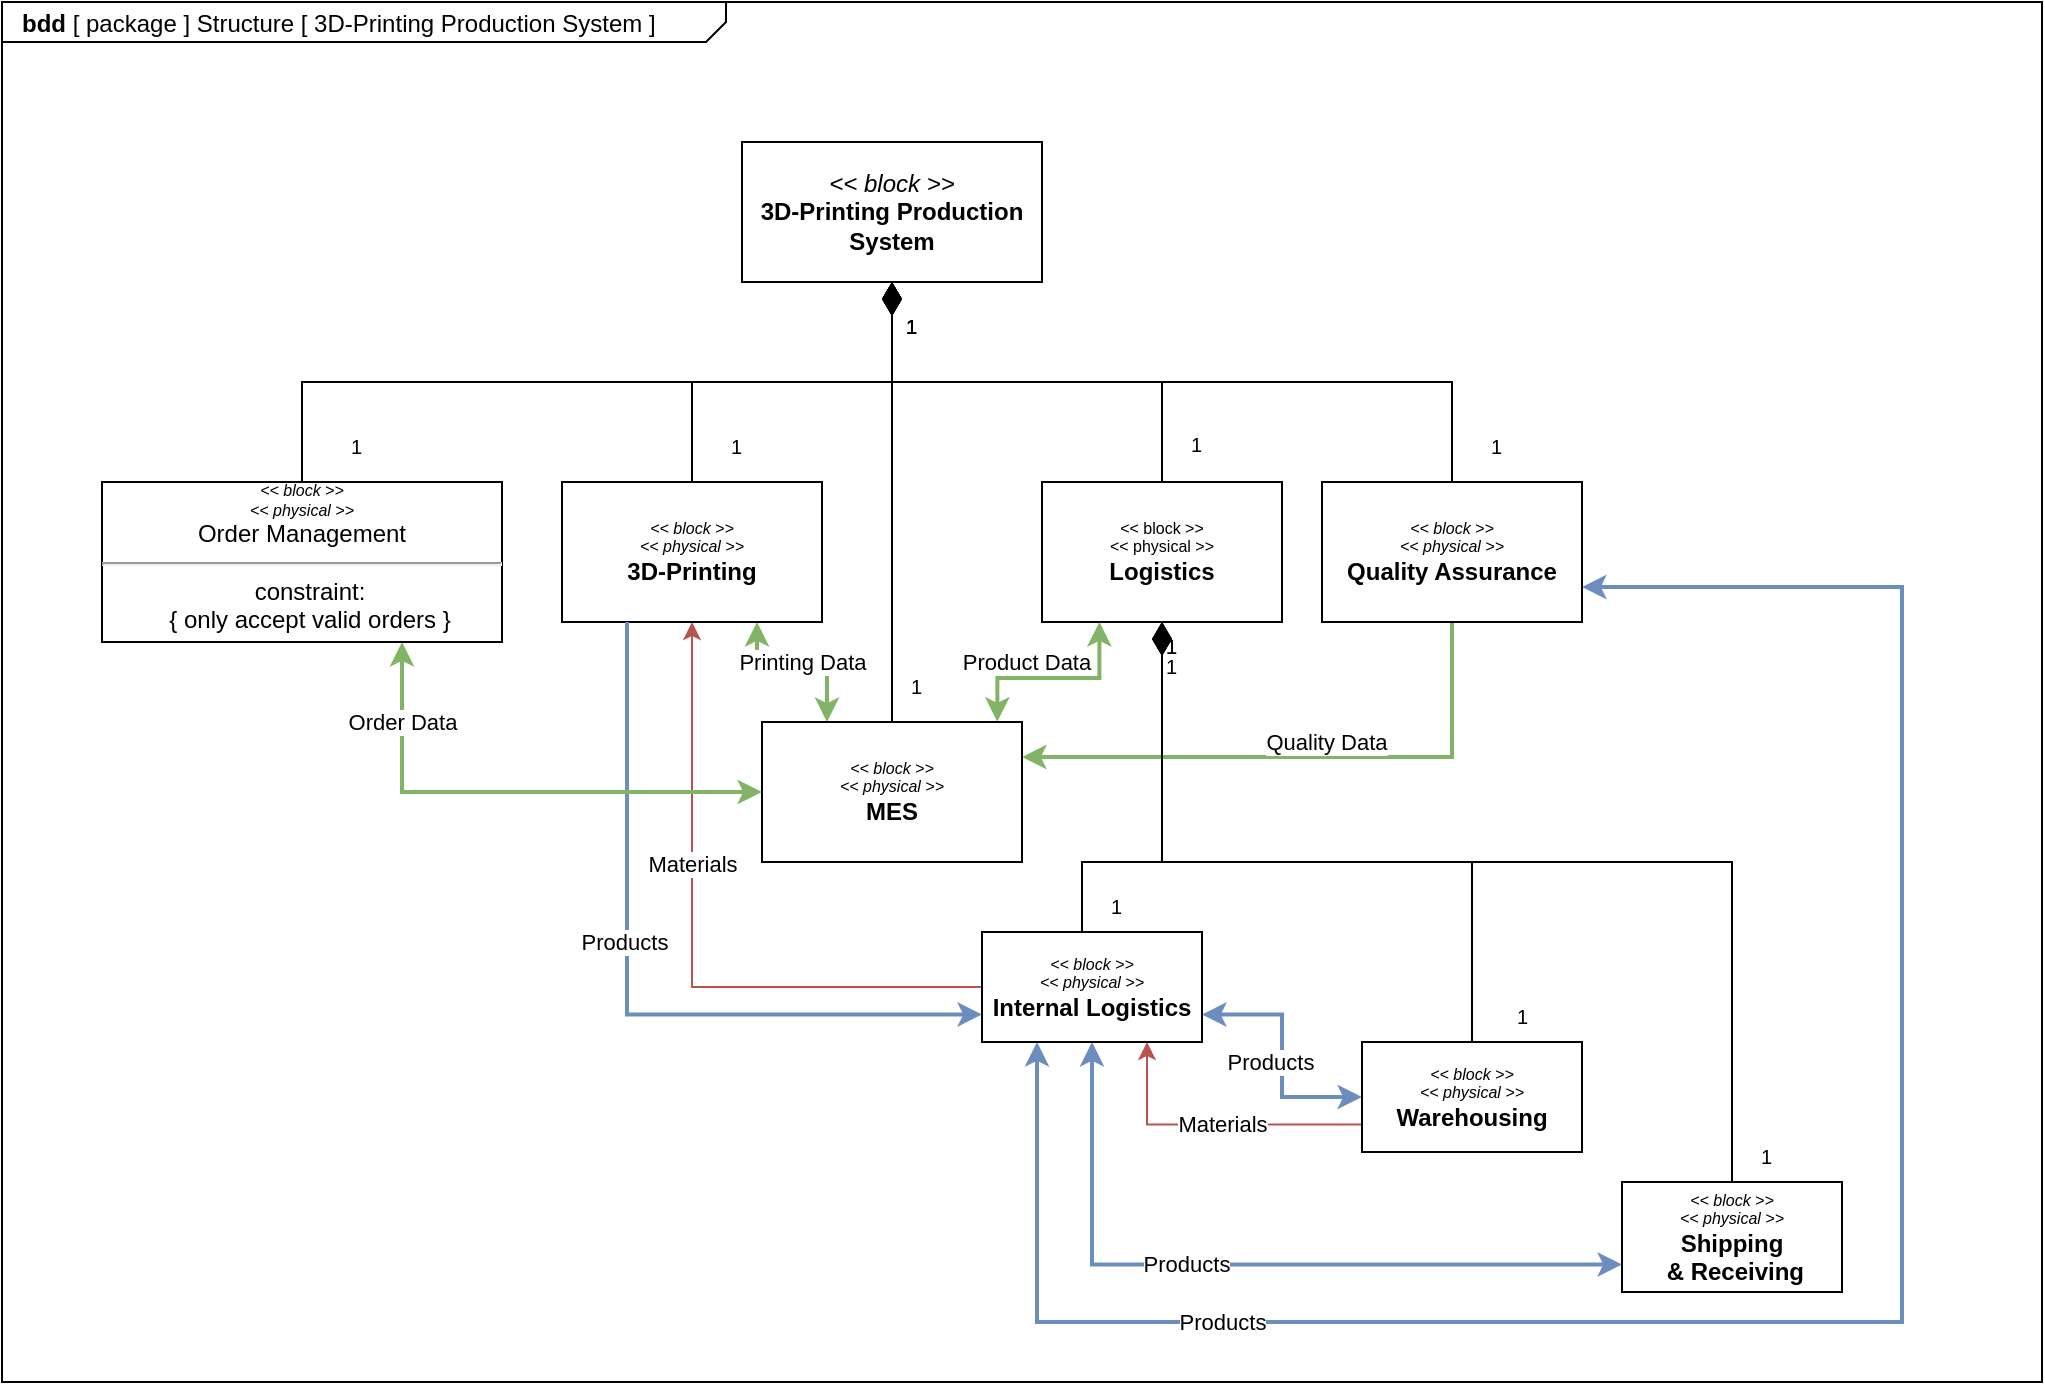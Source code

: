 <mxfile version="24.8.4">
  <diagram name="Seite-1" id="GFA_SByiZ649OcQAbFE9">
    <mxGraphModel dx="615" dy="401" grid="1" gridSize="10" guides="1" tooltips="1" connect="1" arrows="1" fold="1" page="1" pageScale="1" pageWidth="827" pageHeight="1169" math="0" shadow="0">
      <root>
        <mxCell id="0" />
        <mxCell id="1" parent="0" />
        <mxCell id="Q9ZKkBL_76BCk9_iBAh2-4" value="&lt;p style=&quot;margin:0px;margin-top:4px;margin-left:10px;text-align:left;&quot;&gt;&lt;b&gt;bdd &lt;/b&gt;[ package ] Structure [ 3D-Printing Production System ]&lt;/p&gt;" style="html=1;shape=mxgraph.sysml.package;labelX=362.47;align=left;spacingLeft=10;overflow=fill;recursiveResize=0;" parent="1" vertex="1">
          <mxGeometry x="20" y="50" width="1020" height="690" as="geometry" />
        </mxCell>
        <mxCell id="Q9ZKkBL_76BCk9_iBAh2-5" value="&lt;span style=&quot;font-weight: normal;&quot;&gt;&lt;i&gt;&amp;lt;&amp;lt; block &amp;gt;&amp;gt;&lt;/i&gt;&lt;/span&gt;&lt;br&gt;&lt;div&gt;3D-Printing Production System&lt;/div&gt;" style="strokeColor=inherit;fillColor=inherit;gradientColor=inherit;shape=rect;fontStyle=1;html=1;whiteSpace=wrap;align=center;" parent="Q9ZKkBL_76BCk9_iBAh2-4" vertex="1">
          <mxGeometry x="370" y="70" width="150" height="70" as="geometry" />
        </mxCell>
        <mxCell id="Q9ZKkBL_76BCk9_iBAh2-6" value="&lt;div style=&quot;font-size: 8px;&quot;&gt;&lt;span style=&quot;font-weight: normal;&quot;&gt;&amp;lt;&amp;lt; block &amp;gt;&amp;gt;&lt;/span&gt;&lt;/div&gt;&lt;div style=&quot;font-size: 8px;&quot;&gt;&lt;span style=&quot;font-weight: normal;&quot;&gt;&amp;lt;&amp;lt; physical &amp;gt;&amp;gt;&lt;br&gt;&lt;/span&gt;&lt;/div&gt;&lt;div&gt;Logistics&lt;br&gt;&lt;/div&gt;" style="strokeColor=inherit;fillColor=inherit;gradientColor=inherit;shape=rect;fontStyle=1;html=1;whiteSpace=wrap;align=center;" parent="Q9ZKkBL_76BCk9_iBAh2-4" vertex="1">
          <mxGeometry x="520" y="240" width="120" height="70" as="geometry" />
        </mxCell>
        <mxCell id="Q9ZKkBL_76BCk9_iBAh2-7" value="" style="strokeColor=inherit;fillColor=inherit;gradientColor=inherit;align=right;html=1;verticalAlign=bottom;endArrow=none;startArrow=diamondThin;startSize=14;startFill=1;edgeStyle=orthogonalEdgeStyle;endFill=0;labelBackgroundColor=none;rounded=0;" parent="Q9ZKkBL_76BCk9_iBAh2-4" source="Q9ZKkBL_76BCk9_iBAh2-5" target="Q9ZKkBL_76BCk9_iBAh2-6" edge="1">
          <mxGeometry x="0.918" relative="1" as="geometry">
            <mxPoint as="offset" />
          </mxGeometry>
        </mxCell>
        <mxCell id="Q9ZKkBL_76BCk9_iBAh2-8" value="1" style="resizable=0;html=1;align=left;verticalAlign=top;labelBackgroundColor=none;fontSize=10" parent="Q9ZKkBL_76BCk9_iBAh2-7" connectable="0" vertex="1">
          <mxGeometry x="-1" relative="1" as="geometry">
            <mxPoint x="5" y="10" as="offset" />
          </mxGeometry>
        </mxCell>
        <mxCell id="Q9ZKkBL_76BCk9_iBAh2-9" value="1" style="resizable=0;html=1;align=right;verticalAlign=top;labelBackgroundColor=none;fontSize=10" parent="Q9ZKkBL_76BCk9_iBAh2-7" connectable="0" vertex="1">
          <mxGeometry x="1" relative="1" as="geometry">
            <mxPoint x="20" y="-31" as="offset" />
          </mxGeometry>
        </mxCell>
        <mxCell id="0YOrRNStGJFLoWrIP_f3-7" style="edgeStyle=orthogonalEdgeStyle;rounded=0;orthogonalLoop=1;jettySize=auto;html=1;exitX=0.75;exitY=1;exitDx=0;exitDy=0;entryX=0.25;entryY=0;entryDx=0;entryDy=0;endArrow=classic;endFill=1;fillColor=#d5e8d4;strokeColor=#82b366;strokeWidth=2;startArrow=classic;startFill=1;" parent="Q9ZKkBL_76BCk9_iBAh2-4" source="Q9ZKkBL_76BCk9_iBAh2-10" target="Q9ZKkBL_76BCk9_iBAh2-17" edge="1">
          <mxGeometry relative="1" as="geometry" />
        </mxCell>
        <mxCell id="0YOrRNStGJFLoWrIP_f3-8" value="Printing Data" style="edgeLabel;html=1;align=center;verticalAlign=middle;resizable=0;points=[];" parent="0YOrRNStGJFLoWrIP_f3-7" vertex="1" connectable="0">
          <mxGeometry x="-0.595" y="-1" relative="1" as="geometry">
            <mxPoint x="23" y="3" as="offset" />
          </mxGeometry>
        </mxCell>
        <mxCell id="HfJMQKa8n6tODAaL_8SI-4" style="edgeStyle=orthogonalEdgeStyle;rounded=0;orthogonalLoop=1;jettySize=auto;html=1;exitX=0.5;exitY=1;exitDx=0;exitDy=0;entryX=0;entryY=0.5;entryDx=0;entryDy=0;endArrow=none;endFill=0;fillColor=#f8cecc;strokeColor=#b85450;startArrow=classic;startFill=1;" parent="Q9ZKkBL_76BCk9_iBAh2-4" source="Q9ZKkBL_76BCk9_iBAh2-10" target="Q9ZKkBL_76BCk9_iBAh2-56" edge="1">
          <mxGeometry relative="1" as="geometry" />
        </mxCell>
        <mxCell id="HfJMQKa8n6tODAaL_8SI-5" value="Materials" style="edgeLabel;html=1;align=center;verticalAlign=middle;resizable=0;points=[];" parent="HfJMQKa8n6tODAaL_8SI-4" vertex="1" connectable="0">
          <mxGeometry x="0.301" y="-1" relative="1" as="geometry">
            <mxPoint x="-31" y="-63" as="offset" />
          </mxGeometry>
        </mxCell>
        <mxCell id="Q9ZKkBL_76BCk9_iBAh2-10" value="&lt;div style=&quot;font-size: 8px;&quot;&gt;&lt;span style=&quot;font-weight: normal;&quot;&gt;&lt;i&gt;&amp;lt;&amp;lt; block &amp;gt;&amp;gt;&lt;/i&gt;&lt;/span&gt;&lt;/div&gt;&lt;div style=&quot;font-size: 8px;&quot;&gt;&lt;span style=&quot;font-weight: normal;&quot;&gt;&lt;i&gt;&amp;lt;&amp;lt; physical &amp;gt;&amp;gt;&lt;br&gt;&lt;/i&gt;&lt;/span&gt;&lt;/div&gt;&lt;div&gt;3D-Printing&lt;br&gt;&lt;/div&gt;" style="strokeColor=inherit;fillColor=inherit;gradientColor=inherit;shape=rect;fontStyle=1;html=1;whiteSpace=wrap;align=center;" parent="Q9ZKkBL_76BCk9_iBAh2-4" vertex="1">
          <mxGeometry x="280" y="240" width="130" height="70" as="geometry" />
        </mxCell>
        <mxCell id="Q9ZKkBL_76BCk9_iBAh2-13" value="" style="align=right;html=1;verticalAlign=bottom;endArrow=none;startArrow=diamondThin;startSize=14;startFill=1;edgeStyle=none;rounded=0;entryX=0.5;entryY=0;entryDx=0;entryDy=0;exitX=0.5;exitY=1;exitDx=0;exitDy=0;" parent="Q9ZKkBL_76BCk9_iBAh2-4" source="Q9ZKkBL_76BCk9_iBAh2-5" target="Q9ZKkBL_76BCk9_iBAh2-17" edge="1">
          <mxGeometry x="-0.2" y="-5" relative="1" as="geometry">
            <mxPoint x="440" y="140" as="sourcePoint" />
            <mxPoint x="445" y="340" as="targetPoint" />
            <mxPoint as="offset" />
          </mxGeometry>
        </mxCell>
        <mxCell id="Q9ZKkBL_76BCk9_iBAh2-14" value="1" style="resizable=0;html=1;align=left;verticalAlign=top;labelBackgroundColor=none;fontSize=10" parent="Q9ZKkBL_76BCk9_iBAh2-13" connectable="0" vertex="1">
          <mxGeometry x="-1" relative="1" as="geometry">
            <mxPoint x="5" y="10" as="offset" />
          </mxGeometry>
        </mxCell>
        <mxCell id="Q9ZKkBL_76BCk9_iBAh2-15" value="1" style="resizable=0;html=1;align=right;verticalAlign=top;labelBackgroundColor=none;fontSize=10" parent="Q9ZKkBL_76BCk9_iBAh2-13" connectable="0" vertex="1">
          <mxGeometry x="1" relative="1" as="geometry">
            <mxPoint x="15" y="-30" as="offset" />
          </mxGeometry>
        </mxCell>
        <mxCell id="0YOrRNStGJFLoWrIP_f3-1" style="edgeStyle=orthogonalEdgeStyle;rounded=0;orthogonalLoop=1;jettySize=auto;html=1;exitX=0.905;exitY=-0.002;exitDx=0;exitDy=0;entryX=0.208;entryY=0.987;entryDx=0;entryDy=0;endArrow=classic;endFill=1;fillColor=#d5e8d4;strokeColor=#82b366;strokeWidth=2;startArrow=classic;startFill=1;entryPerimeter=0;exitPerimeter=0;" parent="Q9ZKkBL_76BCk9_iBAh2-4" source="Q9ZKkBL_76BCk9_iBAh2-17" edge="1">
          <mxGeometry relative="1" as="geometry">
            <Array as="points">
              <mxPoint x="498" y="338" />
              <mxPoint x="549" y="338" />
            </Array>
            <mxPoint x="471.24" y="361.68" as="sourcePoint" />
            <mxPoint x="548.71" y="310.0" as="targetPoint" />
          </mxGeometry>
        </mxCell>
        <mxCell id="0YOrRNStGJFLoWrIP_f3-6" value="&lt;div&gt;Product Data&lt;br&gt;&lt;/div&gt;" style="edgeLabel;html=1;align=center;verticalAlign=middle;resizable=0;points=[];" parent="0YOrRNStGJFLoWrIP_f3-1" vertex="1" connectable="0">
          <mxGeometry x="-0.521" y="-1" relative="1" as="geometry">
            <mxPoint x="12" y="-9" as="offset" />
          </mxGeometry>
        </mxCell>
        <mxCell id="0YOrRNStGJFLoWrIP_f3-2" style="edgeStyle=orthogonalEdgeStyle;rounded=0;orthogonalLoop=1;jettySize=auto;html=1;exitX=1;exitY=0.25;exitDx=0;exitDy=0;entryX=0.5;entryY=1;entryDx=0;entryDy=0;endArrow=none;endFill=0;fillColor=#d5e8d4;strokeColor=#82b366;strokeWidth=2;startArrow=classic;startFill=1;" parent="Q9ZKkBL_76BCk9_iBAh2-4" source="Q9ZKkBL_76BCk9_iBAh2-17" target="Q9ZKkBL_76BCk9_iBAh2-55" edge="1">
          <mxGeometry relative="1" as="geometry" />
        </mxCell>
        <mxCell id="0YOrRNStGJFLoWrIP_f3-3" value="Quality Data" style="edgeLabel;html=1;align=center;verticalAlign=middle;resizable=0;points=[];" parent="0YOrRNStGJFLoWrIP_f3-2" vertex="1" connectable="0">
          <mxGeometry x="0.2" relative="1" as="geometry">
            <mxPoint x="-18" y="-8" as="offset" />
          </mxGeometry>
        </mxCell>
        <mxCell id="Q9ZKkBL_76BCk9_iBAh2-17" value="&lt;div style=&quot;font-size: 8px;&quot;&gt;&lt;span style=&quot;font-weight: normal;&quot;&gt;&lt;i&gt;&amp;lt;&amp;lt; block &amp;gt;&amp;gt;&lt;/i&gt;&lt;/span&gt;&lt;/div&gt;&lt;div style=&quot;font-size: 8px;&quot;&gt;&lt;span style=&quot;font-weight: normal;&quot;&gt;&lt;i&gt;&amp;lt;&amp;lt; physical &amp;gt;&amp;gt;&lt;br&gt;&lt;/i&gt;&lt;/span&gt;&lt;/div&gt;MES" style="strokeColor=inherit;fillColor=inherit;gradientColor=inherit;shape=rect;fontStyle=1;html=1;whiteSpace=wrap;align=center;" parent="Q9ZKkBL_76BCk9_iBAh2-4" vertex="1">
          <mxGeometry x="380" y="360" width="130" height="70" as="geometry" />
        </mxCell>
        <mxCell id="Q9ZKkBL_76BCk9_iBAh2-55" value="&lt;div style=&quot;font-size: 8px;&quot;&gt;&lt;span style=&quot;font-weight: normal;&quot;&gt;&lt;i&gt;&amp;lt;&amp;lt; block &amp;gt;&amp;gt;&lt;/i&gt;&lt;/span&gt;&lt;/div&gt;&lt;div style=&quot;font-size: 8px;&quot;&gt;&lt;span style=&quot;font-weight: normal;&quot;&gt;&lt;i&gt;&amp;lt;&amp;lt; physical &amp;gt;&amp;gt;&lt;br&gt;&lt;/i&gt;&lt;/span&gt;&lt;/div&gt;&lt;div&gt;Quality Assurance&lt;br&gt;&lt;/div&gt;" style="strokeColor=inherit;fillColor=inherit;gradientColor=inherit;shape=rect;fontStyle=1;html=1;whiteSpace=wrap;align=center;" parent="Q9ZKkBL_76BCk9_iBAh2-4" vertex="1">
          <mxGeometry x="660" y="240" width="130" height="70" as="geometry" />
        </mxCell>
        <mxCell id="0YOrRNStGJFLoWrIP_f3-12" style="edgeStyle=orthogonalEdgeStyle;rounded=0;orthogonalLoop=1;jettySize=auto;html=1;exitX=1;exitY=0.75;exitDx=0;exitDy=0;entryX=0;entryY=0.5;entryDx=0;entryDy=0;endArrow=classic;endFill=1;fillColor=#dae8fc;strokeColor=#6c8ebf;strokeWidth=2;startArrow=classic;startFill=1;" parent="Q9ZKkBL_76BCk9_iBAh2-4" source="Q9ZKkBL_76BCk9_iBAh2-56" target="Q9ZKkBL_76BCk9_iBAh2-57" edge="1">
          <mxGeometry relative="1" as="geometry" />
        </mxCell>
        <mxCell id="0YOrRNStGJFLoWrIP_f3-13" value="Products" style="edgeLabel;html=1;align=center;verticalAlign=middle;resizable=0;points=[];" parent="0YOrRNStGJFLoWrIP_f3-12" vertex="1" connectable="0">
          <mxGeometry x="-0.099" y="-1" relative="1" as="geometry">
            <mxPoint x="-5" y="9" as="offset" />
          </mxGeometry>
        </mxCell>
        <mxCell id="0YOrRNStGJFLoWrIP_f3-14" style="edgeStyle=orthogonalEdgeStyle;rounded=0;orthogonalLoop=1;jettySize=auto;html=1;exitX=0;exitY=0.75;exitDx=0;exitDy=0;entryX=0.25;entryY=1;entryDx=0;entryDy=0;endArrow=none;endFill=0;fillColor=#dae8fc;strokeColor=#6c8ebf;strokeWidth=2;startArrow=classic;startFill=1;" parent="Q9ZKkBL_76BCk9_iBAh2-4" source="Q9ZKkBL_76BCk9_iBAh2-56" target="Q9ZKkBL_76BCk9_iBAh2-10" edge="1">
          <mxGeometry relative="1" as="geometry" />
        </mxCell>
        <mxCell id="0YOrRNStGJFLoWrIP_f3-15" value="Products" style="edgeLabel;html=1;align=center;verticalAlign=middle;resizable=0;points=[];" parent="0YOrRNStGJFLoWrIP_f3-14" vertex="1" connectable="0">
          <mxGeometry x="0.236" relative="1" as="geometry">
            <mxPoint x="-2" y="17" as="offset" />
          </mxGeometry>
        </mxCell>
        <mxCell id="0YOrRNStGJFLoWrIP_f3-17" style="edgeStyle=orthogonalEdgeStyle;rounded=0;orthogonalLoop=1;jettySize=auto;html=1;exitX=0.5;exitY=1;exitDx=0;exitDy=0;entryX=0;entryY=0.75;entryDx=0;entryDy=0;endArrow=classic;endFill=1;fillColor=#dae8fc;strokeColor=#6c8ebf;strokeWidth=2;startArrow=classic;startFill=1;" parent="Q9ZKkBL_76BCk9_iBAh2-4" source="Q9ZKkBL_76BCk9_iBAh2-56" target="Q9ZKkBL_76BCk9_iBAh2-58" edge="1">
          <mxGeometry relative="1" as="geometry" />
        </mxCell>
        <mxCell id="0YOrRNStGJFLoWrIP_f3-18" value="Products" style="edgeLabel;html=1;align=center;verticalAlign=middle;resizable=0;points=[];" parent="0YOrRNStGJFLoWrIP_f3-17" vertex="1" connectable="0">
          <mxGeometry x="-0.161" y="2" relative="1" as="geometry">
            <mxPoint y="1" as="offset" />
          </mxGeometry>
        </mxCell>
        <mxCell id="0YOrRNStGJFLoWrIP_f3-19" style="edgeStyle=orthogonalEdgeStyle;rounded=0;orthogonalLoop=1;jettySize=auto;html=1;exitX=0.25;exitY=1;exitDx=0;exitDy=0;entryX=1;entryY=0.75;entryDx=0;entryDy=0;fillColor=#dae8fc;strokeColor=#6c8ebf;endArrow=classic;endFill=1;strokeWidth=2;startArrow=classic;startFill=1;" parent="Q9ZKkBL_76BCk9_iBAh2-4" source="Q9ZKkBL_76BCk9_iBAh2-56" target="Q9ZKkBL_76BCk9_iBAh2-55" edge="1">
          <mxGeometry relative="1" as="geometry">
            <Array as="points">
              <mxPoint x="518" y="660" />
              <mxPoint x="950" y="660" />
              <mxPoint x="950" y="293" />
            </Array>
          </mxGeometry>
        </mxCell>
        <mxCell id="0YOrRNStGJFLoWrIP_f3-20" value="Products" style="edgeLabel;html=1;align=center;verticalAlign=middle;resizable=0;points=[];" parent="0YOrRNStGJFLoWrIP_f3-19" vertex="1" connectable="0">
          <mxGeometry x="-0.577" relative="1" as="geometry">
            <mxPoint as="offset" />
          </mxGeometry>
        </mxCell>
        <mxCell id="HfJMQKa8n6tODAaL_8SI-1" style="edgeStyle=orthogonalEdgeStyle;rounded=0;orthogonalLoop=1;jettySize=auto;html=1;exitX=0.75;exitY=1;exitDx=0;exitDy=0;entryX=0;entryY=0.75;entryDx=0;entryDy=0;endArrow=none;endFill=0;fillColor=#f8cecc;strokeColor=#b85450;startArrow=classic;startFill=1;" parent="Q9ZKkBL_76BCk9_iBAh2-4" source="Q9ZKkBL_76BCk9_iBAh2-56" target="Q9ZKkBL_76BCk9_iBAh2-57" edge="1">
          <mxGeometry relative="1" as="geometry" />
        </mxCell>
        <mxCell id="HfJMQKa8n6tODAaL_8SI-2" value="Materials" style="edgeLabel;html=1;align=center;verticalAlign=middle;resizable=0;points=[];" parent="HfJMQKa8n6tODAaL_8SI-1" vertex="1" connectable="0">
          <mxGeometry x="-0.131" y="1" relative="1" as="geometry">
            <mxPoint x="14" as="offset" />
          </mxGeometry>
        </mxCell>
        <mxCell id="Q9ZKkBL_76BCk9_iBAh2-56" value="&lt;div style=&quot;font-size: 8px;&quot;&gt;&lt;span style=&quot;font-weight: normal;&quot;&gt;&lt;i&gt;&amp;lt;&amp;lt; block &amp;gt;&amp;gt;&lt;/i&gt;&lt;/span&gt;&lt;/div&gt;&lt;div style=&quot;font-size: 8px;&quot;&gt;&lt;span style=&quot;font-weight: normal;&quot;&gt;&lt;i&gt;&amp;lt;&amp;lt; physical &amp;gt;&amp;gt;&lt;br&gt;&lt;/i&gt;&lt;/span&gt;&lt;/div&gt;&lt;div&gt;Internal Logistics&lt;br&gt;&lt;/div&gt;" style="strokeColor=inherit;fillColor=inherit;gradientColor=inherit;shape=rect;fontStyle=1;html=1;whiteSpace=wrap;align=center;" parent="Q9ZKkBL_76BCk9_iBAh2-4" vertex="1">
          <mxGeometry x="490" y="465" width="110" height="55" as="geometry" />
        </mxCell>
        <mxCell id="Q9ZKkBL_76BCk9_iBAh2-57" value="&lt;div style=&quot;font-size: 8px;&quot;&gt;&lt;span style=&quot;font-weight: normal;&quot;&gt;&lt;i&gt;&amp;lt;&amp;lt; block &amp;gt;&amp;gt;&lt;/i&gt;&lt;/span&gt;&lt;/div&gt;&lt;div style=&quot;font-size: 8px;&quot;&gt;&lt;span style=&quot;font-weight: normal;&quot;&gt;&lt;i&gt;&amp;lt;&amp;lt; physical &amp;gt;&amp;gt;&lt;br&gt;&lt;/i&gt;&lt;/span&gt;&lt;/div&gt;&lt;div&gt;Warehousing&lt;br&gt;&lt;/div&gt;" style="strokeColor=inherit;fillColor=inherit;gradientColor=inherit;shape=rect;fontStyle=1;html=1;whiteSpace=wrap;align=center;" parent="Q9ZKkBL_76BCk9_iBAh2-4" vertex="1">
          <mxGeometry x="680" y="520" width="110" height="55" as="geometry" />
        </mxCell>
        <mxCell id="Q9ZKkBL_76BCk9_iBAh2-58" value="&lt;div style=&quot;font-size: 8px;&quot;&gt;&lt;span style=&quot;font-weight: normal;&quot;&gt;&lt;i&gt;&amp;lt;&amp;lt; block &amp;gt;&amp;gt;&lt;/i&gt;&lt;/span&gt;&lt;/div&gt;&lt;div style=&quot;font-size: 8px;&quot;&gt;&lt;span style=&quot;font-weight: normal;&quot;&gt;&lt;i&gt;&amp;lt;&amp;lt; physical &amp;gt;&amp;gt;&lt;br&gt;&lt;/i&gt;&lt;/span&gt;&lt;/div&gt;&lt;div&gt;Shipping&lt;/div&gt;&amp;nbsp;&amp;amp; Receiving" style="strokeColor=inherit;fillColor=inherit;gradientColor=inherit;shape=rect;fontStyle=1;html=1;whiteSpace=wrap;align=center;" parent="Q9ZKkBL_76BCk9_iBAh2-4" vertex="1">
          <mxGeometry x="810" y="590" width="110" height="55" as="geometry" />
        </mxCell>
        <mxCell id="Q9ZKkBL_76BCk9_iBAh2-59" value="" style="align=right;html=1;verticalAlign=bottom;endArrow=none;startArrow=diamondThin;startSize=14;startFill=1;edgeStyle=orthogonalEdgeStyle;rounded=0;exitX=0.5;exitY=1;exitDx=0;exitDy=0;entryX=0.5;entryY=0;entryDx=0;entryDy=0;" parent="Q9ZKkBL_76BCk9_iBAh2-4" source="Q9ZKkBL_76BCk9_iBAh2-6" target="Q9ZKkBL_76BCk9_iBAh2-57" edge="1">
          <mxGeometry x="1" y="-2" relative="1" as="geometry">
            <mxPoint x="570" y="330" as="sourcePoint" />
            <mxPoint x="730" y="330" as="targetPoint" />
            <Array as="points">
              <mxPoint x="580" y="430" />
              <mxPoint x="735" y="430" />
            </Array>
            <mxPoint x="-1" as="offset" />
          </mxGeometry>
        </mxCell>
        <mxCell id="Q9ZKkBL_76BCk9_iBAh2-60" value="1" style="resizable=0;html=1;align=left;verticalAlign=top;labelBackgroundColor=none;fontSize=10" parent="Q9ZKkBL_76BCk9_iBAh2-59" connectable="0" vertex="1">
          <mxGeometry x="-1" relative="1" as="geometry" />
        </mxCell>
        <mxCell id="Q9ZKkBL_76BCk9_iBAh2-61" value="1" style="resizable=0;html=1;align=right;verticalAlign=top;labelBackgroundColor=none;fontSize=10" parent="Q9ZKkBL_76BCk9_iBAh2-59" connectable="0" vertex="1">
          <mxGeometry x="1" relative="1" as="geometry">
            <mxPoint x="28" y="-25" as="offset" />
          </mxGeometry>
        </mxCell>
        <mxCell id="Q9ZKkBL_76BCk9_iBAh2-62" value="" style="align=right;html=1;verticalAlign=bottom;endArrow=none;startArrow=diamondThin;startSize=14;startFill=1;edgeStyle=orthogonalEdgeStyle;rounded=0;exitX=0.5;exitY=1;exitDx=0;exitDy=0;entryX=0.5;entryY=0;entryDx=0;entryDy=0;" parent="Q9ZKkBL_76BCk9_iBAh2-4" source="Q9ZKkBL_76BCk9_iBAh2-6" target="Q9ZKkBL_76BCk9_iBAh2-58" edge="1">
          <mxGeometry x="1" relative="1" as="geometry">
            <mxPoint x="590" y="320" as="sourcePoint" />
            <mxPoint x="605" y="440" as="targetPoint" />
            <Array as="points">
              <mxPoint x="580" y="430" />
              <mxPoint x="865" y="430" />
            </Array>
            <mxPoint as="offset" />
          </mxGeometry>
        </mxCell>
        <mxCell id="Q9ZKkBL_76BCk9_iBAh2-63" value="1" style="resizable=0;html=1;align=left;verticalAlign=top;labelBackgroundColor=none;fontSize=10" parent="Q9ZKkBL_76BCk9_iBAh2-62" connectable="0" vertex="1">
          <mxGeometry x="-1" relative="1" as="geometry" />
        </mxCell>
        <mxCell id="Q9ZKkBL_76BCk9_iBAh2-64" value="1" style="resizable=0;html=1;align=right;verticalAlign=top;labelBackgroundColor=none;fontSize=10" parent="Q9ZKkBL_76BCk9_iBAh2-62" connectable="0" vertex="1">
          <mxGeometry x="1" relative="1" as="geometry">
            <mxPoint x="20" y="-25" as="offset" />
          </mxGeometry>
        </mxCell>
        <mxCell id="Q9ZKkBL_76BCk9_iBAh2-65" value="" style="align=right;html=1;verticalAlign=bottom;endArrow=none;startArrow=diamondThin;startSize=14;startFill=1;edgeStyle=orthogonalEdgeStyle;rounded=0;exitX=0.5;exitY=1;exitDx=0;exitDy=0;entryX=0.5;entryY=0;entryDx=0;entryDy=0;" parent="Q9ZKkBL_76BCk9_iBAh2-4" source="Q9ZKkBL_76BCk9_iBAh2-6" target="Q9ZKkBL_76BCk9_iBAh2-56" edge="1">
          <mxGeometry x="0.95" relative="1" as="geometry">
            <mxPoint x="520" y="270" as="sourcePoint" />
            <mxPoint x="680" y="270" as="targetPoint" />
            <Array as="points">
              <mxPoint x="580" y="430" />
              <mxPoint x="540" y="430" />
              <mxPoint x="540" y="465" />
            </Array>
            <mxPoint as="offset" />
          </mxGeometry>
        </mxCell>
        <mxCell id="Q9ZKkBL_76BCk9_iBAh2-66" value="1" style="resizable=0;html=1;align=left;verticalAlign=top;labelBackgroundColor=none;fontSize=10" parent="Q9ZKkBL_76BCk9_iBAh2-65" connectable="0" vertex="1">
          <mxGeometry x="-1" relative="1" as="geometry">
            <mxPoint y="10" as="offset" />
          </mxGeometry>
        </mxCell>
        <mxCell id="Q9ZKkBL_76BCk9_iBAh2-67" value="1" style="resizable=0;html=1;align=right;verticalAlign=top;labelBackgroundColor=none;fontSize=10" parent="Q9ZKkBL_76BCk9_iBAh2-65" connectable="0" vertex="1">
          <mxGeometry x="1" relative="1" as="geometry">
            <mxPoint x="15" y="-25" as="offset" />
          </mxGeometry>
        </mxCell>
        <mxCell id="Q9ZKkBL_76BCk9_iBAh2-68" value="" style="align=right;html=1;verticalAlign=bottom;endArrow=none;startArrow=diamondThin;startSize=14;startFill=1;edgeStyle=orthogonalEdgeStyle;rounded=0;exitX=0.5;exitY=1;exitDx=0;exitDy=0;entryX=0.5;entryY=0;entryDx=0;entryDy=0;" parent="Q9ZKkBL_76BCk9_iBAh2-4" source="Q9ZKkBL_76BCk9_iBAh2-5" target="Q9ZKkBL_76BCk9_iBAh2-10" edge="1">
          <mxGeometry x="0.905" relative="1" as="geometry">
            <mxPoint x="500" y="330" as="sourcePoint" />
            <mxPoint x="660" y="330" as="targetPoint" />
            <mxPoint as="offset" />
          </mxGeometry>
        </mxCell>
        <mxCell id="Q9ZKkBL_76BCk9_iBAh2-69" value="1" style="resizable=0;html=1;align=left;verticalAlign=top;labelBackgroundColor=none;fontSize=10" parent="Q9ZKkBL_76BCk9_iBAh2-68" connectable="0" vertex="1">
          <mxGeometry x="-1" relative="1" as="geometry">
            <mxPoint x="5" y="10" as="offset" />
          </mxGeometry>
        </mxCell>
        <mxCell id="Q9ZKkBL_76BCk9_iBAh2-70" value="1" style="resizable=0;html=1;align=right;verticalAlign=top;labelBackgroundColor=none;fontSize=10" parent="Q9ZKkBL_76BCk9_iBAh2-68" connectable="0" vertex="1">
          <mxGeometry x="1" relative="1" as="geometry">
            <mxPoint x="25" y="-30" as="offset" />
          </mxGeometry>
        </mxCell>
        <mxCell id="Q9ZKkBL_76BCk9_iBAh2-71" value="" style="align=right;html=1;verticalAlign=bottom;endArrow=none;startArrow=diamondThin;startSize=14;startFill=1;edgeStyle=orthogonalEdgeStyle;rounded=0;exitX=0.5;exitY=1;exitDx=0;exitDy=0;entryX=0.5;entryY=0;entryDx=0;entryDy=0;" parent="Q9ZKkBL_76BCk9_iBAh2-4" source="Q9ZKkBL_76BCk9_iBAh2-5" target="Q9ZKkBL_76BCk9_iBAh2-119" edge="1">
          <mxGeometry x="1" relative="1" as="geometry">
            <mxPoint x="500" y="330" as="sourcePoint" />
            <mxPoint x="660" y="330" as="targetPoint" />
            <Array as="points">
              <mxPoint x="445" y="190" />
              <mxPoint x="150" y="190" />
            </Array>
          </mxGeometry>
        </mxCell>
        <mxCell id="Q9ZKkBL_76BCk9_iBAh2-72" value="1" style="resizable=0;html=1;align=left;verticalAlign=top;labelBackgroundColor=none;fontSize=10" parent="Q9ZKkBL_76BCk9_iBAh2-71" connectable="0" vertex="1">
          <mxGeometry x="-1" relative="1" as="geometry">
            <mxPoint x="5" y="10" as="offset" />
          </mxGeometry>
        </mxCell>
        <mxCell id="Q9ZKkBL_76BCk9_iBAh2-73" value="1" style="resizable=0;html=1;align=right;verticalAlign=top;labelBackgroundColor=none;fontSize=10" parent="Q9ZKkBL_76BCk9_iBAh2-71" connectable="0" vertex="1">
          <mxGeometry x="1" relative="1" as="geometry">
            <mxPoint x="30" y="-30" as="offset" />
          </mxGeometry>
        </mxCell>
        <mxCell id="Q9ZKkBL_76BCk9_iBAh2-74" value="" style="align=right;html=1;verticalAlign=bottom;endArrow=none;startArrow=diamondThin;startSize=14;startFill=1;edgeStyle=orthogonalEdgeStyle;rounded=0;exitX=0.5;exitY=1;exitDx=0;exitDy=0;entryX=0.5;entryY=0;entryDx=0;entryDy=0;" parent="Q9ZKkBL_76BCk9_iBAh2-4" source="Q9ZKkBL_76BCk9_iBAh2-5" target="Q9ZKkBL_76BCk9_iBAh2-55" edge="1">
          <mxGeometry x="1" relative="1" as="geometry">
            <mxPoint x="500" y="330" as="sourcePoint" />
            <mxPoint x="660" y="330" as="targetPoint" />
          </mxGeometry>
        </mxCell>
        <mxCell id="Q9ZKkBL_76BCk9_iBAh2-75" value="1" style="resizable=0;html=1;align=left;verticalAlign=top;labelBackgroundColor=none;fontSize=10" parent="Q9ZKkBL_76BCk9_iBAh2-74" connectable="0" vertex="1">
          <mxGeometry x="-1" relative="1" as="geometry">
            <mxPoint x="5" y="10" as="offset" />
          </mxGeometry>
        </mxCell>
        <mxCell id="Q9ZKkBL_76BCk9_iBAh2-76" value="1" style="resizable=0;html=1;align=right;verticalAlign=top;labelBackgroundColor=none;fontSize=10" parent="Q9ZKkBL_76BCk9_iBAh2-74" connectable="0" vertex="1">
          <mxGeometry x="1" relative="1" as="geometry">
            <mxPoint x="25" y="-30" as="offset" />
          </mxGeometry>
        </mxCell>
        <mxCell id="0YOrRNStGJFLoWrIP_f3-10" style="edgeStyle=orthogonalEdgeStyle;rounded=0;orthogonalLoop=1;jettySize=auto;html=1;exitX=0.75;exitY=1;exitDx=0;exitDy=0;entryX=0;entryY=0.5;entryDx=0;entryDy=0;endArrow=classic;endFill=1;fillColor=#d5e8d4;strokeColor=#82b366;strokeWidth=2;startArrow=classic;startFill=1;" parent="Q9ZKkBL_76BCk9_iBAh2-4" source="Q9ZKkBL_76BCk9_iBAh2-119" target="Q9ZKkBL_76BCk9_iBAh2-17" edge="1">
          <mxGeometry relative="1" as="geometry" />
        </mxCell>
        <mxCell id="0YOrRNStGJFLoWrIP_f3-11" value="Order Data" style="edgeLabel;html=1;align=center;verticalAlign=middle;resizable=0;points=[];" parent="0YOrRNStGJFLoWrIP_f3-10" vertex="1" connectable="0">
          <mxGeometry x="-0.859" y="-1" relative="1" as="geometry">
            <mxPoint x="1" y="22" as="offset" />
          </mxGeometry>
        </mxCell>
        <mxCell id="Q9ZKkBL_76BCk9_iBAh2-119" value="&lt;div style=&quot;font-size: 8px;&quot;&gt;&lt;font style=&quot;font-size: 8px;&quot;&gt;&lt;span style=&quot;font-weight: normal;&quot;&gt;&lt;i&gt;&amp;lt;&amp;lt; block &amp;gt;&amp;gt;&lt;/i&gt;&lt;/span&gt;&lt;/font&gt;&lt;/div&gt;&lt;div style=&quot;font-size: 8px;&quot;&gt;&lt;font style=&quot;font-size: 8px;&quot;&gt;&lt;font style=&quot;font-size: 8px;&quot;&gt;&lt;font style=&quot;font-size: 8px;&quot;&gt;&lt;span style=&quot;font-weight: normal;&quot;&gt;&lt;i&gt;&amp;lt;&amp;lt; physical &amp;gt;&amp;gt;&lt;br&gt;&lt;/i&gt;&lt;/span&gt;&lt;/font&gt;&lt;/font&gt;&lt;/font&gt;&lt;/div&gt;&lt;div style=&quot;&quot;&gt;&lt;font style=&quot;font-size: 12px;&quot;&gt;Order Management&lt;br&gt;&lt;/font&gt;&lt;/div&gt;&lt;p style=&quot;margin:0px;margin-top:4px;text-align:center;&quot;&gt;&lt;/p&gt;&lt;hr&gt;&lt;p style=&quot;margin:0px;margin-left:8px;text-align:center;&quot;&gt;constraint:&lt;/p&gt;&lt;p style=&quot;margin:0px;margin-left:8px;text-align:center;&quot;&gt;{ only accept valid orders }&lt;br&gt;&lt;/p&gt;" style="shape=rect;html=1;overflow=fill;whiteSpace=wrap;align=center;" parent="Q9ZKkBL_76BCk9_iBAh2-4" vertex="1">
          <mxGeometry x="50" y="240" width="200" height="80" as="geometry" />
        </mxCell>
      </root>
    </mxGraphModel>
  </diagram>
</mxfile>
